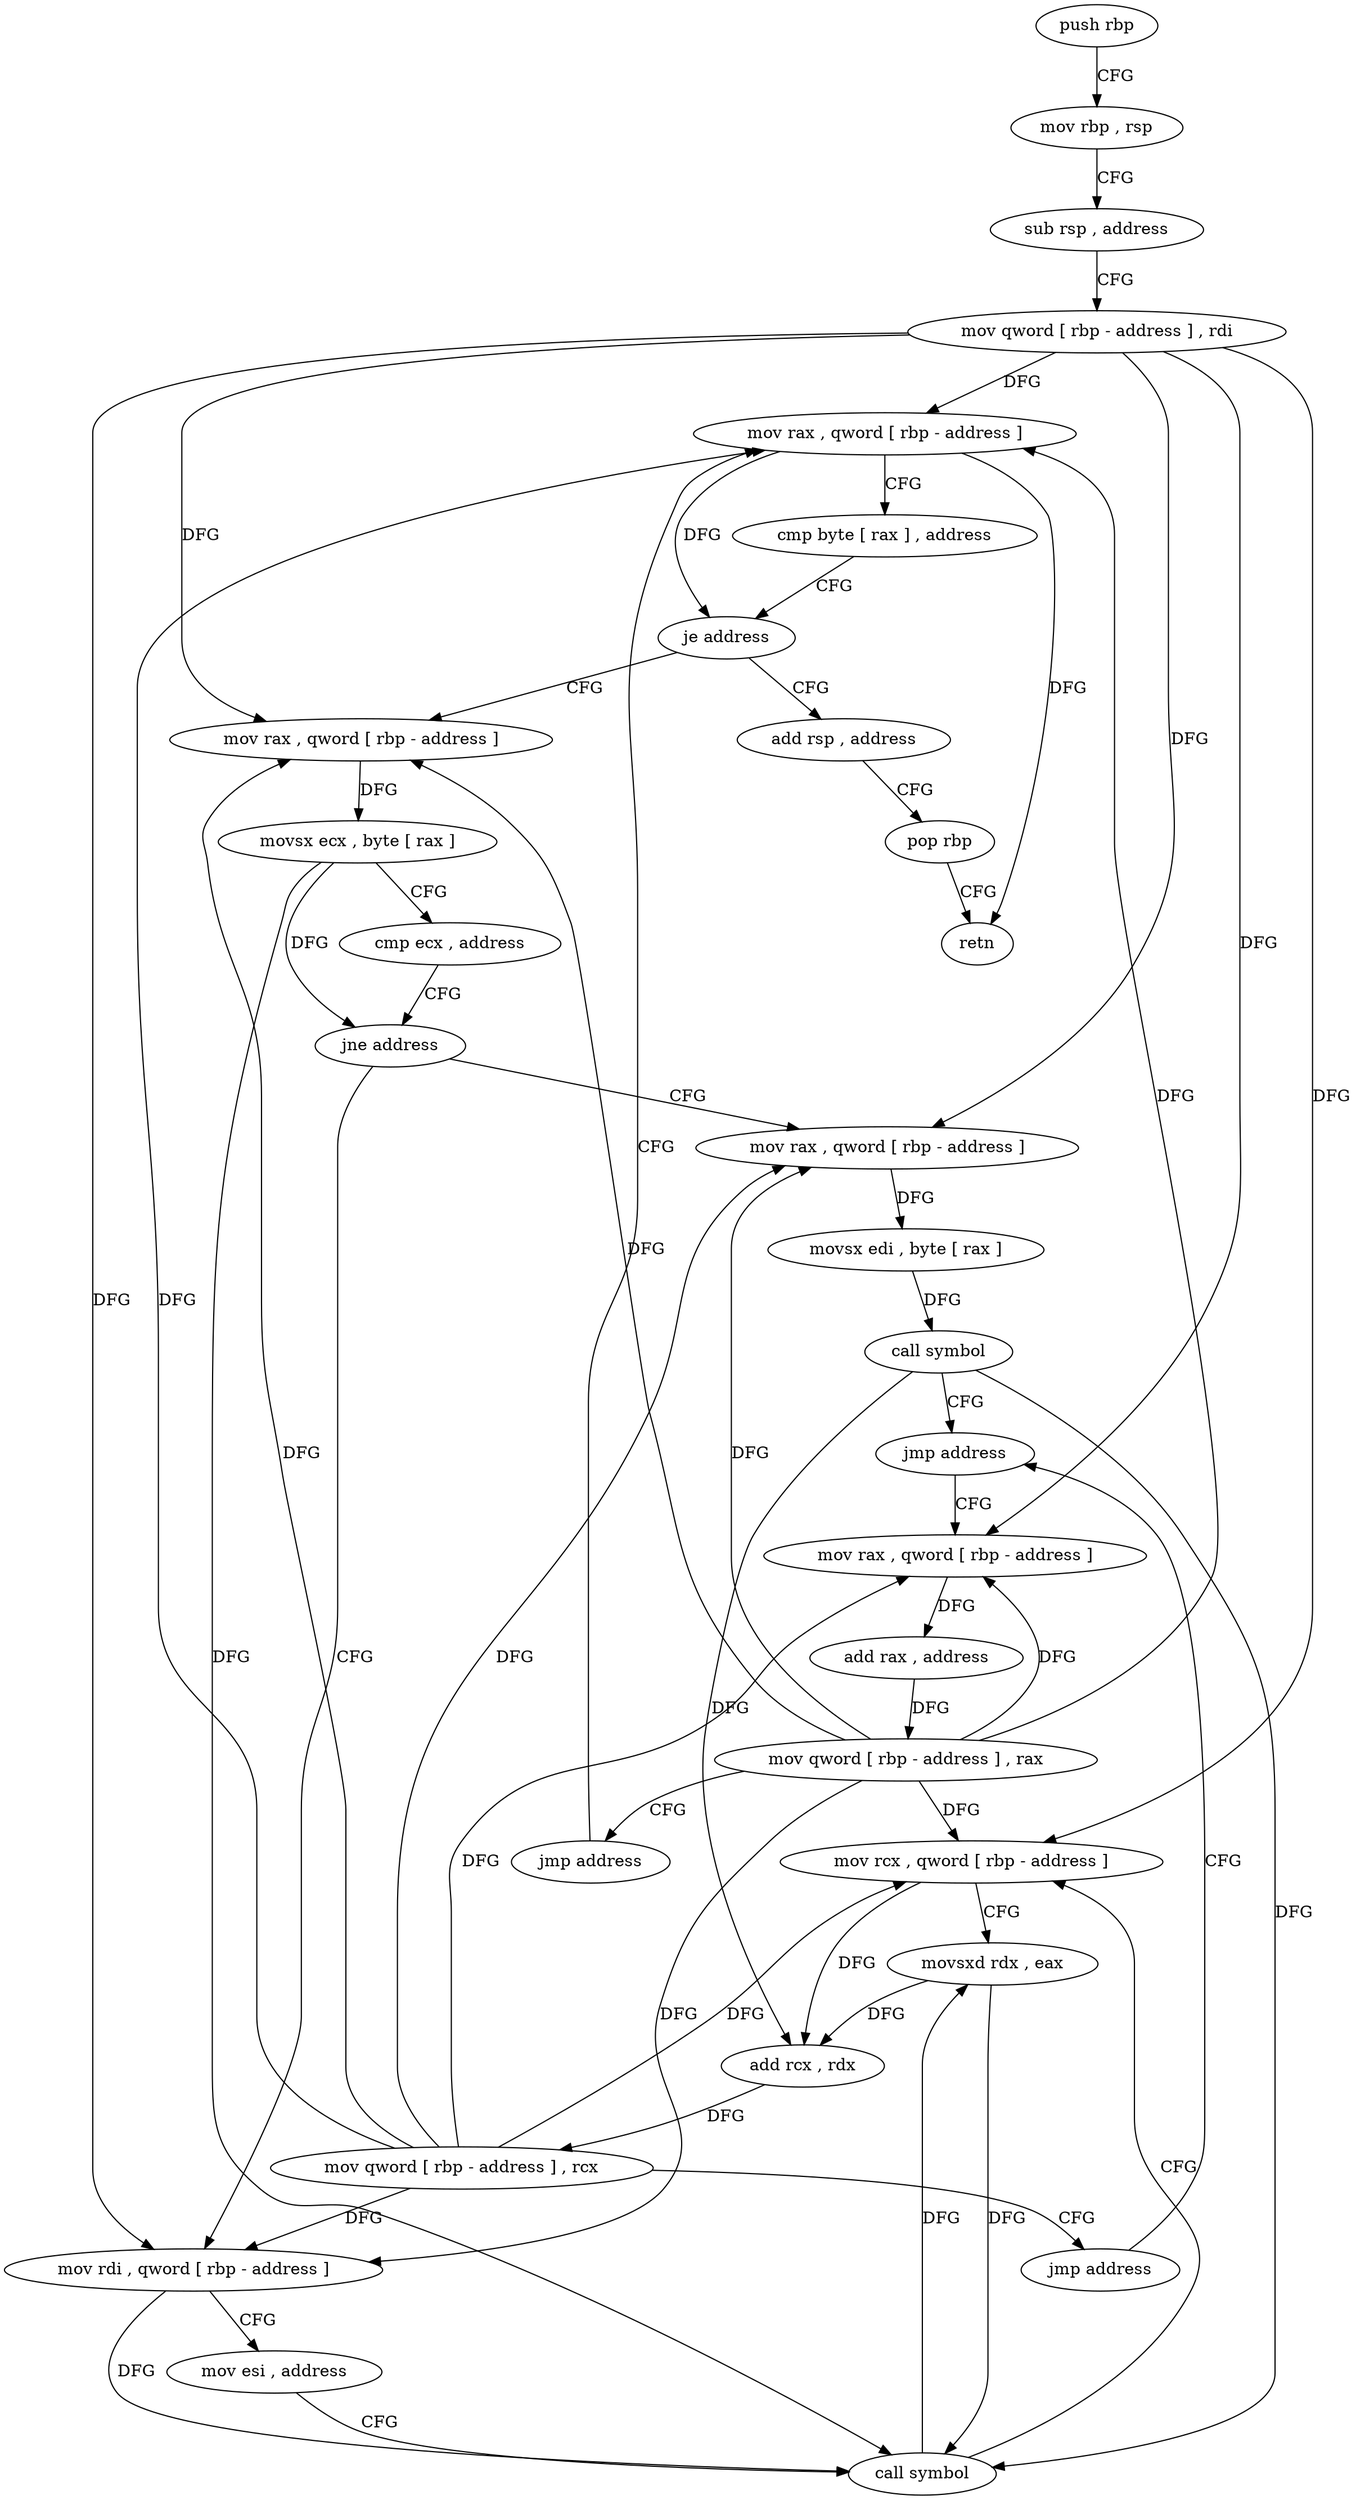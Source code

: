 digraph "func" {
"4203536" [label = "push rbp" ]
"4203537" [label = "mov rbp , rsp" ]
"4203540" [label = "sub rsp , address" ]
"4203544" [label = "mov qword [ rbp - address ] , rdi" ]
"4203548" [label = "mov rax , qword [ rbp - address ]" ]
"4203646" [label = "add rsp , address" ]
"4203650" [label = "pop rbp" ]
"4203651" [label = "retn" ]
"4203561" [label = "mov rax , qword [ rbp - address ]" ]
"4203565" [label = "movsx ecx , byte [ rax ]" ]
"4203568" [label = "cmp ecx , address" ]
"4203571" [label = "jne address" ]
"4203610" [label = "mov rax , qword [ rbp - address ]" ]
"4203577" [label = "mov rdi , qword [ rbp - address ]" ]
"4203614" [label = "movsx edi , byte [ rax ]" ]
"4203617" [label = "call symbol" ]
"4203622" [label = "jmp address" ]
"4203581" [label = "mov esi , address" ]
"4203586" [label = "call symbol" ]
"4203591" [label = "mov rcx , qword [ rbp - address ]" ]
"4203595" [label = "movsxd rdx , eax" ]
"4203598" [label = "add rcx , rdx" ]
"4203601" [label = "mov qword [ rbp - address ] , rcx" ]
"4203605" [label = "jmp address" ]
"4203627" [label = "mov rax , qword [ rbp - address ]" ]
"4203631" [label = "add rax , address" ]
"4203637" [label = "mov qword [ rbp - address ] , rax" ]
"4203641" [label = "jmp address" ]
"4203552" [label = "cmp byte [ rax ] , address" ]
"4203555" [label = "je address" ]
"4203536" -> "4203537" [ label = "CFG" ]
"4203537" -> "4203540" [ label = "CFG" ]
"4203540" -> "4203544" [ label = "CFG" ]
"4203544" -> "4203548" [ label = "DFG" ]
"4203544" -> "4203561" [ label = "DFG" ]
"4203544" -> "4203610" [ label = "DFG" ]
"4203544" -> "4203577" [ label = "DFG" ]
"4203544" -> "4203591" [ label = "DFG" ]
"4203544" -> "4203627" [ label = "DFG" ]
"4203548" -> "4203552" [ label = "CFG" ]
"4203548" -> "4203555" [ label = "DFG" ]
"4203548" -> "4203651" [ label = "DFG" ]
"4203646" -> "4203650" [ label = "CFG" ]
"4203650" -> "4203651" [ label = "CFG" ]
"4203561" -> "4203565" [ label = "DFG" ]
"4203565" -> "4203568" [ label = "CFG" ]
"4203565" -> "4203571" [ label = "DFG" ]
"4203565" -> "4203586" [ label = "DFG" ]
"4203568" -> "4203571" [ label = "CFG" ]
"4203571" -> "4203610" [ label = "CFG" ]
"4203571" -> "4203577" [ label = "CFG" ]
"4203610" -> "4203614" [ label = "DFG" ]
"4203577" -> "4203581" [ label = "CFG" ]
"4203577" -> "4203586" [ label = "DFG" ]
"4203614" -> "4203617" [ label = "DFG" ]
"4203617" -> "4203622" [ label = "CFG" ]
"4203617" -> "4203586" [ label = "DFG" ]
"4203617" -> "4203598" [ label = "DFG" ]
"4203622" -> "4203627" [ label = "CFG" ]
"4203581" -> "4203586" [ label = "CFG" ]
"4203586" -> "4203591" [ label = "CFG" ]
"4203586" -> "4203595" [ label = "DFG" ]
"4203591" -> "4203595" [ label = "CFG" ]
"4203591" -> "4203598" [ label = "DFG" ]
"4203595" -> "4203598" [ label = "DFG" ]
"4203595" -> "4203586" [ label = "DFG" ]
"4203598" -> "4203601" [ label = "DFG" ]
"4203601" -> "4203605" [ label = "CFG" ]
"4203601" -> "4203548" [ label = "DFG" ]
"4203601" -> "4203561" [ label = "DFG" ]
"4203601" -> "4203610" [ label = "DFG" ]
"4203601" -> "4203577" [ label = "DFG" ]
"4203601" -> "4203591" [ label = "DFG" ]
"4203601" -> "4203627" [ label = "DFG" ]
"4203605" -> "4203622" [ label = "CFG" ]
"4203627" -> "4203631" [ label = "DFG" ]
"4203631" -> "4203637" [ label = "DFG" ]
"4203637" -> "4203641" [ label = "CFG" ]
"4203637" -> "4203548" [ label = "DFG" ]
"4203637" -> "4203561" [ label = "DFG" ]
"4203637" -> "4203610" [ label = "DFG" ]
"4203637" -> "4203577" [ label = "DFG" ]
"4203637" -> "4203591" [ label = "DFG" ]
"4203637" -> "4203627" [ label = "DFG" ]
"4203641" -> "4203548" [ label = "CFG" ]
"4203552" -> "4203555" [ label = "CFG" ]
"4203555" -> "4203646" [ label = "CFG" ]
"4203555" -> "4203561" [ label = "CFG" ]
}
